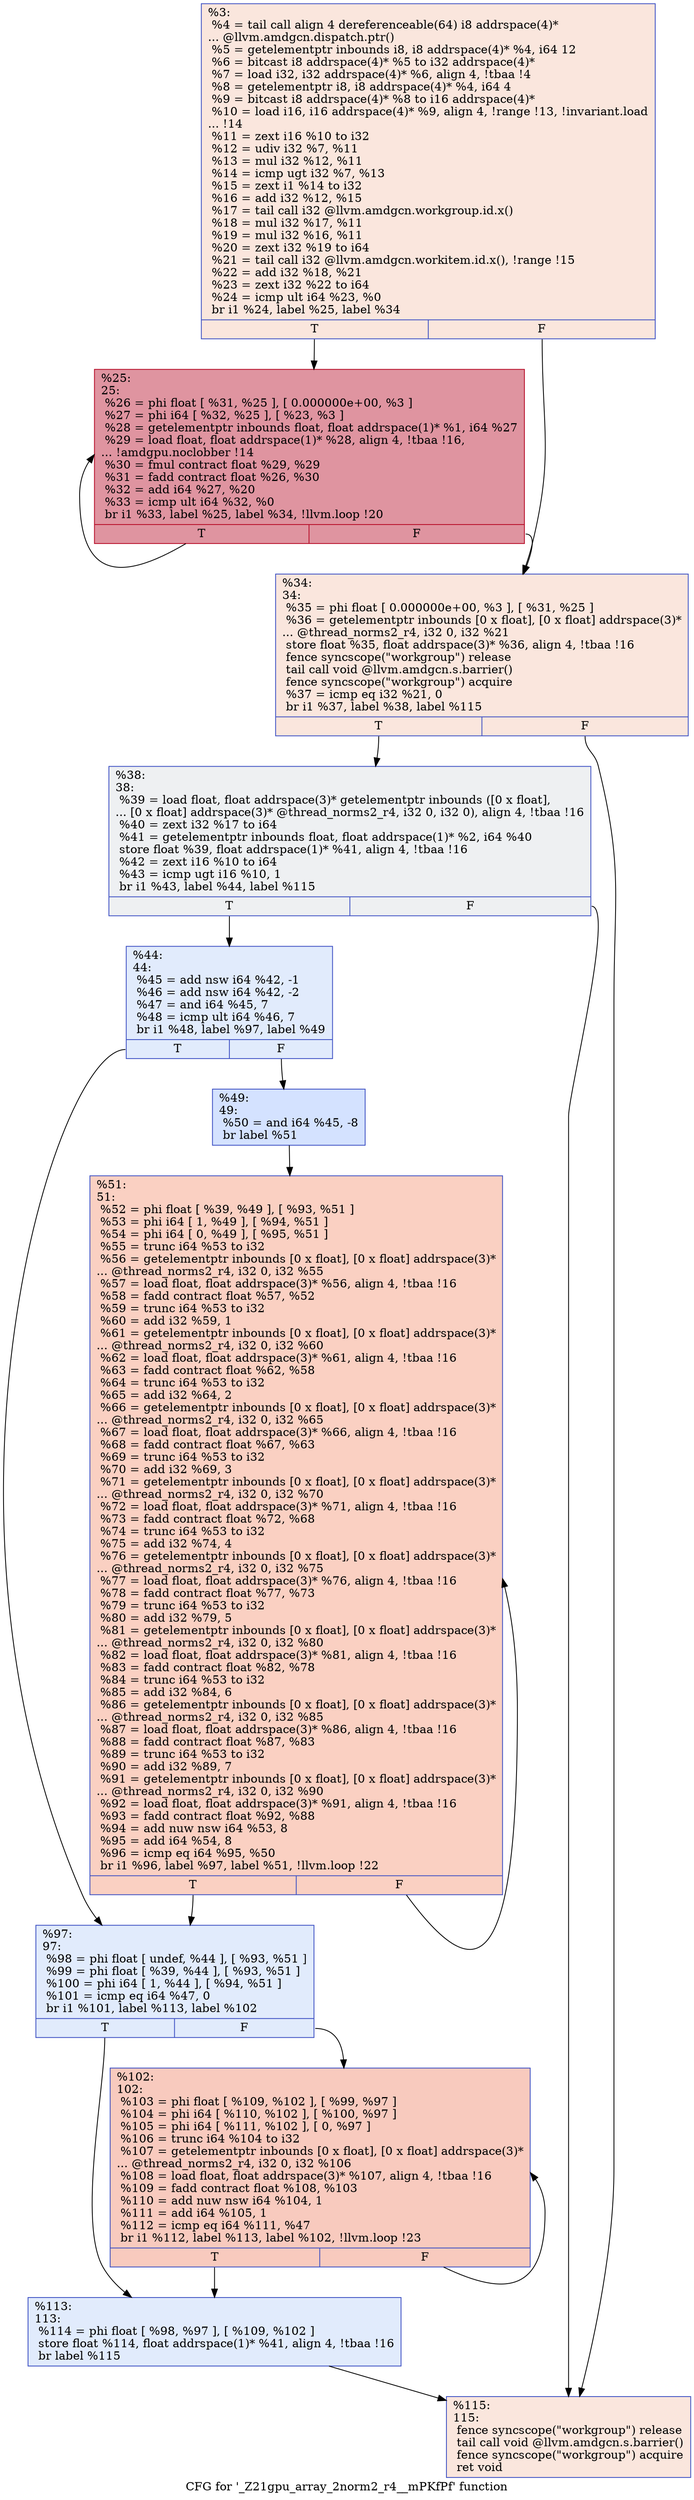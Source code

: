 digraph "CFG for '_Z21gpu_array_2norm2_r4__mPKfPf' function" {
	label="CFG for '_Z21gpu_array_2norm2_r4__mPKfPf' function";

	Node0x4fe9eb0 [shape=record,color="#3d50c3ff", style=filled, fillcolor="#f3c7b170",label="{%3:\l  %4 = tail call align 4 dereferenceable(64) i8 addrspace(4)*\l... @llvm.amdgcn.dispatch.ptr()\l  %5 = getelementptr inbounds i8, i8 addrspace(4)* %4, i64 12\l  %6 = bitcast i8 addrspace(4)* %5 to i32 addrspace(4)*\l  %7 = load i32, i32 addrspace(4)* %6, align 4, !tbaa !4\l  %8 = getelementptr i8, i8 addrspace(4)* %4, i64 4\l  %9 = bitcast i8 addrspace(4)* %8 to i16 addrspace(4)*\l  %10 = load i16, i16 addrspace(4)* %9, align 4, !range !13, !invariant.load\l... !14\l  %11 = zext i16 %10 to i32\l  %12 = udiv i32 %7, %11\l  %13 = mul i32 %12, %11\l  %14 = icmp ugt i32 %7, %13\l  %15 = zext i1 %14 to i32\l  %16 = add i32 %12, %15\l  %17 = tail call i32 @llvm.amdgcn.workgroup.id.x()\l  %18 = mul i32 %17, %11\l  %19 = mul i32 %16, %11\l  %20 = zext i32 %19 to i64\l  %21 = tail call i32 @llvm.amdgcn.workitem.id.x(), !range !15\l  %22 = add i32 %18, %21\l  %23 = zext i32 %22 to i64\l  %24 = icmp ult i64 %23, %0\l  br i1 %24, label %25, label %34\l|{<s0>T|<s1>F}}"];
	Node0x4fe9eb0:s0 -> Node0x4fec550;
	Node0x4fe9eb0:s1 -> Node0x4fec5e0;
	Node0x4fec550 [shape=record,color="#b70d28ff", style=filled, fillcolor="#b70d2870",label="{%25:\l25:                                               \l  %26 = phi float [ %31, %25 ], [ 0.000000e+00, %3 ]\l  %27 = phi i64 [ %32, %25 ], [ %23, %3 ]\l  %28 = getelementptr inbounds float, float addrspace(1)* %1, i64 %27\l  %29 = load float, float addrspace(1)* %28, align 4, !tbaa !16,\l... !amdgpu.noclobber !14\l  %30 = fmul contract float %29, %29\l  %31 = fadd contract float %26, %30\l  %32 = add i64 %27, %20\l  %33 = icmp ult i64 %32, %0\l  br i1 %33, label %25, label %34, !llvm.loop !20\l|{<s0>T|<s1>F}}"];
	Node0x4fec550:s0 -> Node0x4fec550;
	Node0x4fec550:s1 -> Node0x4fec5e0;
	Node0x4fec5e0 [shape=record,color="#3d50c3ff", style=filled, fillcolor="#f3c7b170",label="{%34:\l34:                                               \l  %35 = phi float [ 0.000000e+00, %3 ], [ %31, %25 ]\l  %36 = getelementptr inbounds [0 x float], [0 x float] addrspace(3)*\l... @thread_norms2_r4, i32 0, i32 %21\l  store float %35, float addrspace(3)* %36, align 4, !tbaa !16\l  fence syncscope(\"workgroup\") release\l  tail call void @llvm.amdgcn.s.barrier()\l  fence syncscope(\"workgroup\") acquire\l  %37 = icmp eq i32 %21, 0\l  br i1 %37, label %38, label %115\l|{<s0>T|<s1>F}}"];
	Node0x4fec5e0:s0 -> Node0x4feec30;
	Node0x4fec5e0:s1 -> Node0x4feec80;
	Node0x4feec30 [shape=record,color="#3d50c3ff", style=filled, fillcolor="#d9dce170",label="{%38:\l38:                                               \l  %39 = load float, float addrspace(3)* getelementptr inbounds ([0 x float],\l... [0 x float] addrspace(3)* @thread_norms2_r4, i32 0, i32 0), align 4, !tbaa !16\l  %40 = zext i32 %17 to i64\l  %41 = getelementptr inbounds float, float addrspace(1)* %2, i64 %40\l  store float %39, float addrspace(1)* %41, align 4, !tbaa !16\l  %42 = zext i16 %10 to i64\l  %43 = icmp ugt i16 %10, 1\l  br i1 %43, label %44, label %115\l|{<s0>T|<s1>F}}"];
	Node0x4feec30:s0 -> Node0x4fef3a0;
	Node0x4feec30:s1 -> Node0x4feec80;
	Node0x4fef3a0 [shape=record,color="#3d50c3ff", style=filled, fillcolor="#bbd1f870",label="{%44:\l44:                                               \l  %45 = add nsw i64 %42, -1\l  %46 = add nsw i64 %42, -2\l  %47 = and i64 %45, 7\l  %48 = icmp ult i64 %46, 7\l  br i1 %48, label %97, label %49\l|{<s0>T|<s1>F}}"];
	Node0x4fef3a0:s0 -> Node0x4fef770;
	Node0x4fef3a0:s1 -> Node0x4fef7c0;
	Node0x4fef7c0 [shape=record,color="#3d50c3ff", style=filled, fillcolor="#9ebeff70",label="{%49:\l49:                                               \l  %50 = and i64 %45, -8\l  br label %51\l}"];
	Node0x4fef7c0 -> Node0x4fef9c0;
	Node0x4fef9c0 [shape=record,color="#3d50c3ff", style=filled, fillcolor="#f3947570",label="{%51:\l51:                                               \l  %52 = phi float [ %39, %49 ], [ %93, %51 ]\l  %53 = phi i64 [ 1, %49 ], [ %94, %51 ]\l  %54 = phi i64 [ 0, %49 ], [ %95, %51 ]\l  %55 = trunc i64 %53 to i32\l  %56 = getelementptr inbounds [0 x float], [0 x float] addrspace(3)*\l... @thread_norms2_r4, i32 0, i32 %55\l  %57 = load float, float addrspace(3)* %56, align 4, !tbaa !16\l  %58 = fadd contract float %57, %52\l  %59 = trunc i64 %53 to i32\l  %60 = add i32 %59, 1\l  %61 = getelementptr inbounds [0 x float], [0 x float] addrspace(3)*\l... @thread_norms2_r4, i32 0, i32 %60\l  %62 = load float, float addrspace(3)* %61, align 4, !tbaa !16\l  %63 = fadd contract float %62, %58\l  %64 = trunc i64 %53 to i32\l  %65 = add i32 %64, 2\l  %66 = getelementptr inbounds [0 x float], [0 x float] addrspace(3)*\l... @thread_norms2_r4, i32 0, i32 %65\l  %67 = load float, float addrspace(3)* %66, align 4, !tbaa !16\l  %68 = fadd contract float %67, %63\l  %69 = trunc i64 %53 to i32\l  %70 = add i32 %69, 3\l  %71 = getelementptr inbounds [0 x float], [0 x float] addrspace(3)*\l... @thread_norms2_r4, i32 0, i32 %70\l  %72 = load float, float addrspace(3)* %71, align 4, !tbaa !16\l  %73 = fadd contract float %72, %68\l  %74 = trunc i64 %53 to i32\l  %75 = add i32 %74, 4\l  %76 = getelementptr inbounds [0 x float], [0 x float] addrspace(3)*\l... @thread_norms2_r4, i32 0, i32 %75\l  %77 = load float, float addrspace(3)* %76, align 4, !tbaa !16\l  %78 = fadd contract float %77, %73\l  %79 = trunc i64 %53 to i32\l  %80 = add i32 %79, 5\l  %81 = getelementptr inbounds [0 x float], [0 x float] addrspace(3)*\l... @thread_norms2_r4, i32 0, i32 %80\l  %82 = load float, float addrspace(3)* %81, align 4, !tbaa !16\l  %83 = fadd contract float %82, %78\l  %84 = trunc i64 %53 to i32\l  %85 = add i32 %84, 6\l  %86 = getelementptr inbounds [0 x float], [0 x float] addrspace(3)*\l... @thread_norms2_r4, i32 0, i32 %85\l  %87 = load float, float addrspace(3)* %86, align 4, !tbaa !16\l  %88 = fadd contract float %87, %83\l  %89 = trunc i64 %53 to i32\l  %90 = add i32 %89, 7\l  %91 = getelementptr inbounds [0 x float], [0 x float] addrspace(3)*\l... @thread_norms2_r4, i32 0, i32 %90\l  %92 = load float, float addrspace(3)* %91, align 4, !tbaa !16\l  %93 = fadd contract float %92, %88\l  %94 = add nuw nsw i64 %53, 8\l  %95 = add i64 %54, 8\l  %96 = icmp eq i64 %95, %50\l  br i1 %96, label %97, label %51, !llvm.loop !22\l|{<s0>T|<s1>F}}"];
	Node0x4fef9c0:s0 -> Node0x4fef770;
	Node0x4fef9c0:s1 -> Node0x4fef9c0;
	Node0x4fef770 [shape=record,color="#3d50c3ff", style=filled, fillcolor="#bbd1f870",label="{%97:\l97:                                               \l  %98 = phi float [ undef, %44 ], [ %93, %51 ]\l  %99 = phi float [ %39, %44 ], [ %93, %51 ]\l  %100 = phi i64 [ 1, %44 ], [ %94, %51 ]\l  %101 = icmp eq i64 %47, 0\l  br i1 %101, label %113, label %102\l|{<s0>T|<s1>F}}"];
	Node0x4fef770:s0 -> Node0x4ff20e0;
	Node0x4fef770:s1 -> Node0x4ff2130;
	Node0x4ff2130 [shape=record,color="#3d50c3ff", style=filled, fillcolor="#ef886b70",label="{%102:\l102:                                              \l  %103 = phi float [ %109, %102 ], [ %99, %97 ]\l  %104 = phi i64 [ %110, %102 ], [ %100, %97 ]\l  %105 = phi i64 [ %111, %102 ], [ 0, %97 ]\l  %106 = trunc i64 %104 to i32\l  %107 = getelementptr inbounds [0 x float], [0 x float] addrspace(3)*\l... @thread_norms2_r4, i32 0, i32 %106\l  %108 = load float, float addrspace(3)* %107, align 4, !tbaa !16\l  %109 = fadd contract float %108, %103\l  %110 = add nuw nsw i64 %104, 1\l  %111 = add i64 %105, 1\l  %112 = icmp eq i64 %111, %47\l  br i1 %112, label %113, label %102, !llvm.loop !23\l|{<s0>T|<s1>F}}"];
	Node0x4ff2130:s0 -> Node0x4ff20e0;
	Node0x4ff2130:s1 -> Node0x4ff2130;
	Node0x4ff20e0 [shape=record,color="#3d50c3ff", style=filled, fillcolor="#bbd1f870",label="{%113:\l113:                                              \l  %114 = phi float [ %98, %97 ], [ %109, %102 ]\l  store float %114, float addrspace(1)* %41, align 4, !tbaa !16\l  br label %115\l}"];
	Node0x4ff20e0 -> Node0x4feec80;
	Node0x4feec80 [shape=record,color="#3d50c3ff", style=filled, fillcolor="#f3c7b170",label="{%115:\l115:                                              \l  fence syncscope(\"workgroup\") release\l  tail call void @llvm.amdgcn.s.barrier()\l  fence syncscope(\"workgroup\") acquire\l  ret void\l}"];
}
